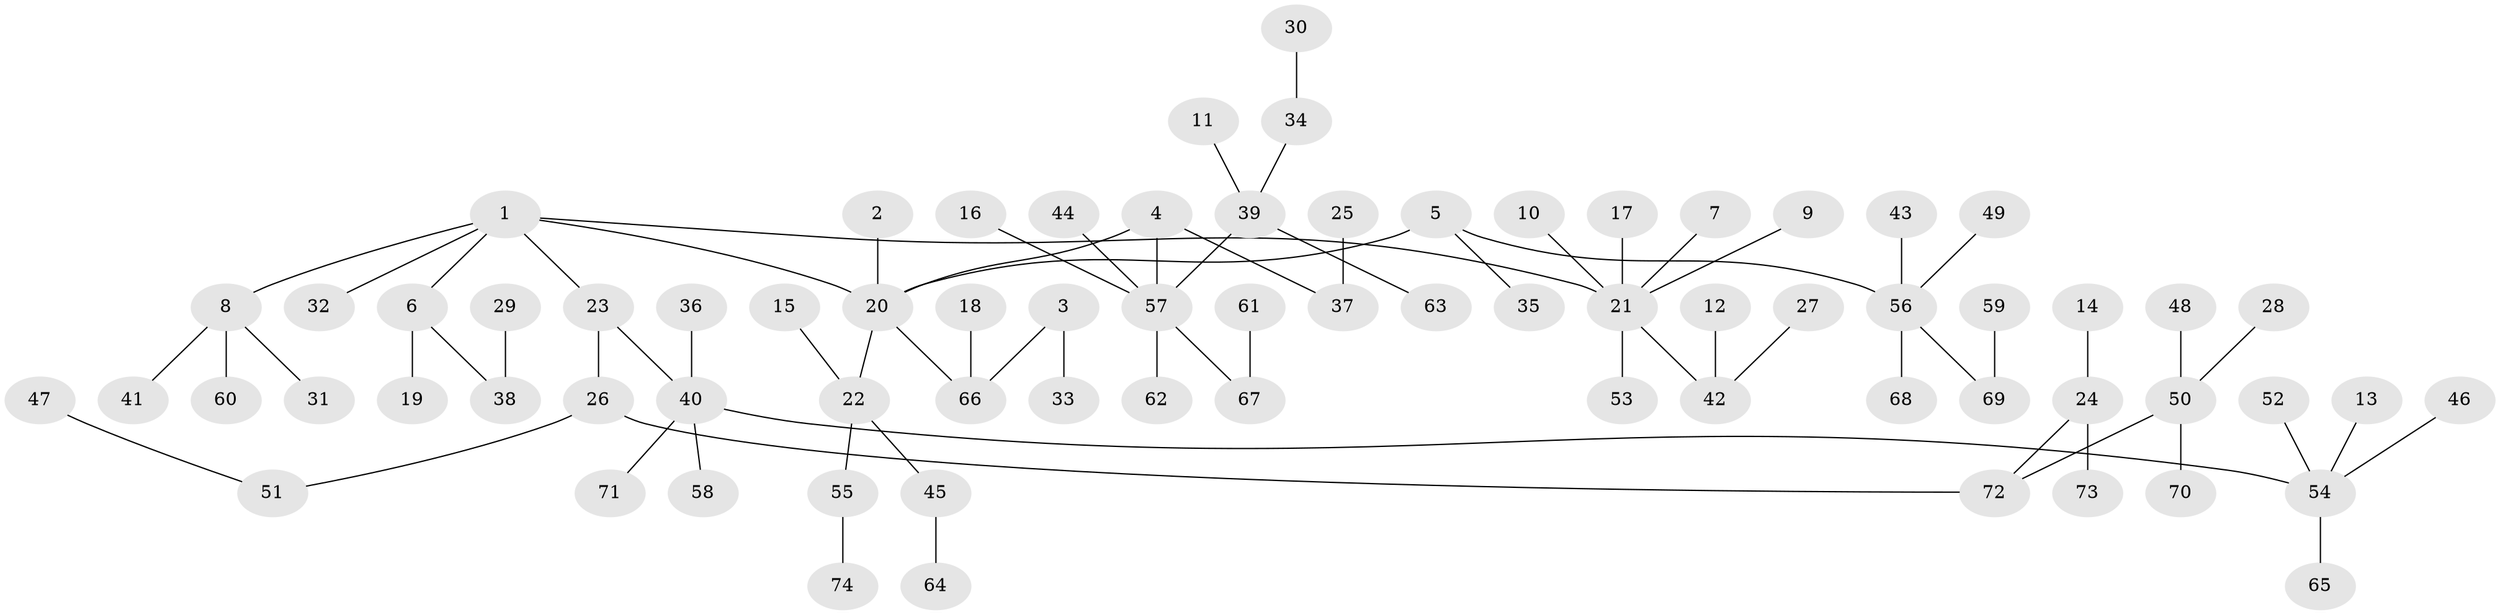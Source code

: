 // original degree distribution, {5: 0.0472972972972973, 4: 0.07432432432432433, 7: 0.013513513513513514, 2: 0.20945945945945946, 3: 0.10135135135135136, 1: 0.5405405405405406, 8: 0.006756756756756757, 6: 0.006756756756756757}
// Generated by graph-tools (version 1.1) at 2025/50/03/09/25 03:50:20]
// undirected, 74 vertices, 73 edges
graph export_dot {
graph [start="1"]
  node [color=gray90,style=filled];
  1;
  2;
  3;
  4;
  5;
  6;
  7;
  8;
  9;
  10;
  11;
  12;
  13;
  14;
  15;
  16;
  17;
  18;
  19;
  20;
  21;
  22;
  23;
  24;
  25;
  26;
  27;
  28;
  29;
  30;
  31;
  32;
  33;
  34;
  35;
  36;
  37;
  38;
  39;
  40;
  41;
  42;
  43;
  44;
  45;
  46;
  47;
  48;
  49;
  50;
  51;
  52;
  53;
  54;
  55;
  56;
  57;
  58;
  59;
  60;
  61;
  62;
  63;
  64;
  65;
  66;
  67;
  68;
  69;
  70;
  71;
  72;
  73;
  74;
  1 -- 6 [weight=1.0];
  1 -- 8 [weight=1.0];
  1 -- 20 [weight=1.0];
  1 -- 21 [weight=1.0];
  1 -- 23 [weight=1.0];
  1 -- 32 [weight=1.0];
  2 -- 20 [weight=1.0];
  3 -- 33 [weight=1.0];
  3 -- 66 [weight=1.0];
  4 -- 20 [weight=1.0];
  4 -- 37 [weight=1.0];
  4 -- 57 [weight=1.0];
  5 -- 20 [weight=1.0];
  5 -- 35 [weight=1.0];
  5 -- 56 [weight=1.0];
  6 -- 19 [weight=1.0];
  6 -- 38 [weight=1.0];
  7 -- 21 [weight=1.0];
  8 -- 31 [weight=1.0];
  8 -- 41 [weight=1.0];
  8 -- 60 [weight=1.0];
  9 -- 21 [weight=1.0];
  10 -- 21 [weight=1.0];
  11 -- 39 [weight=1.0];
  12 -- 42 [weight=1.0];
  13 -- 54 [weight=1.0];
  14 -- 24 [weight=1.0];
  15 -- 22 [weight=1.0];
  16 -- 57 [weight=1.0];
  17 -- 21 [weight=1.0];
  18 -- 66 [weight=1.0];
  20 -- 22 [weight=1.0];
  20 -- 66 [weight=1.0];
  21 -- 42 [weight=1.0];
  21 -- 53 [weight=1.0];
  22 -- 45 [weight=1.0];
  22 -- 55 [weight=1.0];
  23 -- 26 [weight=1.0];
  23 -- 40 [weight=1.0];
  24 -- 72 [weight=1.0];
  24 -- 73 [weight=1.0];
  25 -- 37 [weight=1.0];
  26 -- 51 [weight=1.0];
  26 -- 72 [weight=1.0];
  27 -- 42 [weight=1.0];
  28 -- 50 [weight=1.0];
  29 -- 38 [weight=1.0];
  30 -- 34 [weight=1.0];
  34 -- 39 [weight=1.0];
  36 -- 40 [weight=1.0];
  39 -- 57 [weight=1.0];
  39 -- 63 [weight=1.0];
  40 -- 54 [weight=1.0];
  40 -- 58 [weight=1.0];
  40 -- 71 [weight=1.0];
  43 -- 56 [weight=1.0];
  44 -- 57 [weight=1.0];
  45 -- 64 [weight=1.0];
  46 -- 54 [weight=1.0];
  47 -- 51 [weight=1.0];
  48 -- 50 [weight=1.0];
  49 -- 56 [weight=1.0];
  50 -- 70 [weight=1.0];
  50 -- 72 [weight=1.0];
  52 -- 54 [weight=1.0];
  54 -- 65 [weight=1.0];
  55 -- 74 [weight=1.0];
  56 -- 68 [weight=1.0];
  56 -- 69 [weight=1.0];
  57 -- 62 [weight=1.0];
  57 -- 67 [weight=1.0];
  59 -- 69 [weight=1.0];
  61 -- 67 [weight=1.0];
}
